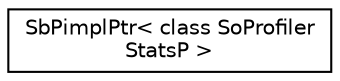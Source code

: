 digraph "Graphical Class Hierarchy"
{
 // LATEX_PDF_SIZE
  edge [fontname="Helvetica",fontsize="10",labelfontname="Helvetica",labelfontsize="10"];
  node [fontname="Helvetica",fontsize="10",shape=record];
  rankdir="LR";
  Node0 [label="SbPimplPtr\< class SoProfiler\lStatsP \>",height=0.2,width=0.4,color="black", fillcolor="white", style="filled",URL="$classSbPimplPtr.html",tooltip=" "];
}
